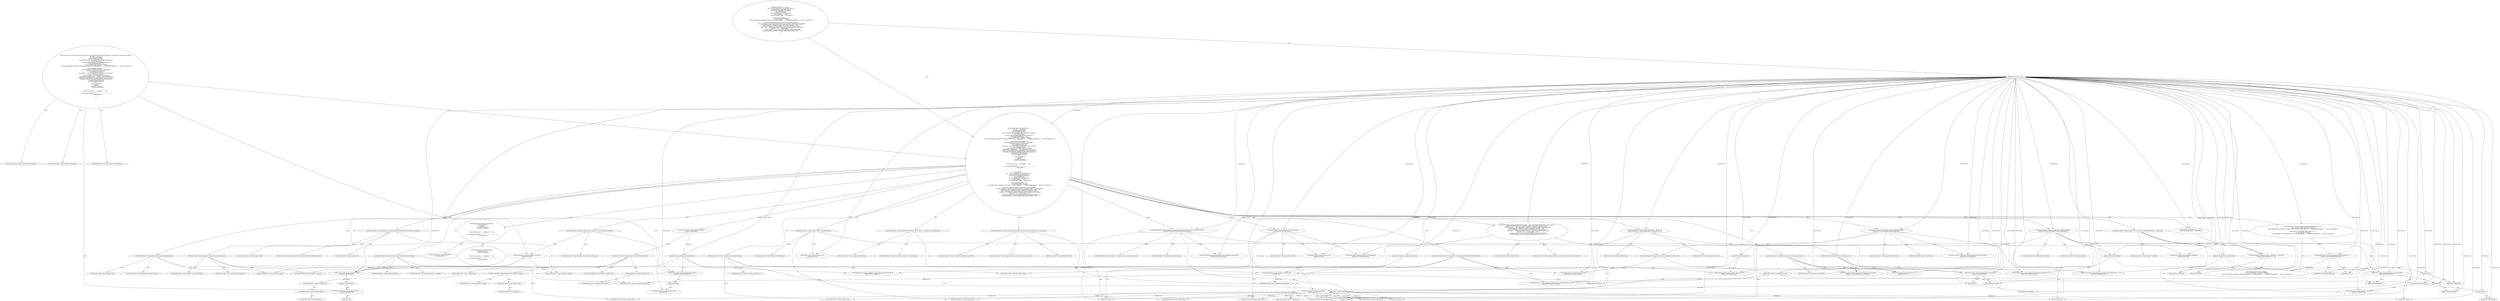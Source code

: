 digraph "Pattern" {
0 [label="runTestAntScript#?,String,String#22:INSERT
getJava#?#8:INSERT" shape=ellipse]
1 [label="runTestAntScript#?,String,String#2:\{
    Java java = new Java();
    java.setProject(project);
    java.setTaskName(\"java\");
    java.setClassname(\"org.apache.tools.ant.launch.Launcher\");
    java.setFork(true);
    AntUtil.transferCoberturaDataFileProperty(java);
    if (forkedJVMDebugPort > 0) \{
        java.createJvmarg().setValue(\"-Xdebug\");
        java.createJvmarg().setValue((\"-Xrunjdwp:transport=dt_socket,address=\" + forkedJVMDebugPort) + \",server=y,suspend=y\");
    \}
    java.createArg().setValue(\"-f\");
    java.createArg().setValue(BASEDIR + \"/build.xml\");
    java.createArg().setValue(target);
    java.setFailonerror(true);
    File output = Util.createTemporaryTextFile(\"cobertura-test\");
    java.setOutput(output);
    Path classpath = new Path(TestUtils.project);
    PathElement pathElement = classpath.new PathElement();
    pathElement.setPath(System.getProperty(\"java.class.path\"));
    classpath.add(TestUtils.getCoberturaDefaultClasspath());
    classpath.add(pathElement);
    java.setClasspath(classpath);
    try \{
        java.executeJava();
    \} finally \{
        if (output.exists()) \{
            System.out.println((((\"\n\n\nOutput from Ant for \" + testName) + \" test:\n----------------------------------------\n\") + Util.getText(output)) + \"----------------------------------------\");
            output.delete();
        \}
    \}
\}
getJava#?#3:\{
    java = ((Java) (getProject().createTask(\"java\")));
    java.setTaskName(getTaskName());
    java.setClassname(getClassName());
    java.setFork(true);
    java.setDir(getProject().getBaseDir());
    if (maxMemory != null) \{
        java.setJvmargs(\"-Xmx\" + maxMemory);
    \}
    if (forkedJVMDebugPort > 0) \{
        java.setJvmargs(\"-Xdebug\");
        java.setJvmargs((\"-Xrunjdwp:transport=dt_socket,address=\" + forkedJVMDebugPort) + \",server=y,suspend=y\");
    \}
    if (getClass().getClassLoader() instanceof AntClassLoader) \{
        String classpath = ((AntClassLoader) (getClass().getClassLoader())).getClasspath();
        createClasspath().setPath(StringUtil.replaceAll(classpath, \"%20\", \" \"));
    \} else if (getClass().getClassLoader() instanceof URLClassLoader) \{
        URL[] earls = ((URLClassLoader) (getClass().getClassLoader())).getURLs();
        for (int i = 0; i < earls.length; i++) \{
            String classpath = new File(earls[i].getFile()).getAbsolutePath();
            createClasspath().setPath(StringUtil.replaceAll(classpath, \"%20\", \" \"));
        \}
    \}
\}" shape=ellipse]
2 [label="runTestAntScript#?,String,String#2:private static void runTestAntScript(String testName, String target) throws IOException \{
    Java java = new Java();
    java.setProject(project);
    java.setTaskName(\"java\");
    java.setClassname(\"org.apache.tools.ant.launch.Launcher\");
    java.setFork(true);
    AntUtil.transferCoberturaDataFileProperty(java);
    if (forkedJVMDebugPort > 0) \{
        java.createJvmarg().setValue(\"-Xdebug\");
        java.createJvmarg().setValue((\"-Xrunjdwp:transport=dt_socket,address=\" + forkedJVMDebugPort) + \",server=y,suspend=y\");
    \}
    java.createArg().setValue(\"-f\");
    java.createArg().setValue(BASEDIR + \"/build.xml\");
    java.createArg().setValue(target);
    java.setFailonerror(true);
    File output = Util.createTemporaryTextFile(\"cobertura-test\");
    java.setOutput(output);
    Path classpath = new Path(TestUtils.project);
    PathElement pathElement = classpath.new PathElement();
    pathElement.setPath(System.getProperty(\"java.class.path\"));
    classpath.add(TestUtils.getCoberturaDefaultClasspath());
    classpath.add(pathElement);
    java.setClasspath(classpath);
    try \{
        java.executeJava();
    \} finally \{
        if (output.exists()) \{
            System.out.println((((\"\n\n\nOutput from Ant for \" + testName) + \" test:\n----------------------------------------\n\") + Util.getText(output)) + \"----------------------------------------\");
            output.delete();
        \}
    \}
\}" shape=ellipse]
3 [label="runTestAntScript#?,String,String#2:runTestAntScript" shape=ellipse]
4 [label="runTestAntScript#?,String,String#2:void
getJava#?#8:PlaceHold" shape=ellipse]
5 [label="runTestAntScript#?,String,String#2:String testName" shape=ellipse]
6 [label="runTestAntScript#?,String,String#2:String target" shape=ellipse]
7 [label="runTestAntScript#?,String,String#2:IOException
getJava#?#8:setFailonerror()" shape=ellipse]
8 [label="runTestAntScript#?,String,String#3:Java java = new Java()
getJava#?#4:java = ((Java) (getProject().createTask(\"java\")))" shape=ellipse]
9 [label="runTestAntScript#?,String,String#3:java
getJava#?#4:java" shape=ellipse]
10 [label="runTestAntScript#?,String,String#3:Java" shape=ellipse]
11 [label="runTestAntScript#?,String,String#3:new Java()" shape=ellipse]
12 [label="runTestAntScript#?,String,String#4:java.setProject(project)
getJava#?#8:java.setDir(getProject().getBaseDir())" shape=ellipse]
13 [label="runTestAntScript#?,String,String#4:setProject" shape=ellipse]
14 [label="runTestAntScript#?,String,String#4:java" shape=ellipse]
15 [label="runTestAntScript#?,String,String#4:setProject()
getJava#?#8:setDir()" shape=ellipse]
16 [label="runTestAntScript#?,String,String#4:project" shape=ellipse]
17 [label="runTestAntScript#?,String,String#5:java.setTaskName(\"java\")
getJava#?#5:java.setTaskName(getTaskName())" shape=ellipse]
18 [label="runTestAntScript#?,String,String#5:setTaskName" shape=ellipse]
19 [label="runTestAntScript#?,String,String#5:java" shape=ellipse]
20 [label="runTestAntScript#?,String,String#5:setTaskName(java.lang.String)
getJava#?#5:setTaskName()" shape=ellipse]
21 [label="runTestAntScript#?,String,String#5:\"java\"" shape=ellipse]
22 [label="runTestAntScript#?,String,String#6:java.setClassname(\"org.apache.tools.ant.launch.Launcher\")
getJava#?#6:java.setClassname(getClassName())" shape=ellipse]
23 [label="runTestAntScript#?,String,String#6:setClassname" shape=ellipse]
24 [label="runTestAntScript#?,String,String#6:java" shape=ellipse]
25 [label="runTestAntScript#?,String,String#6:setClassname(java.lang.String)
getJava#?#6:setClassname()" shape=ellipse]
26 [label="runTestAntScript#?,String,String#6:\"org.apache.tools.ant.launch.Launcher\"" shape=ellipse]
27 [label="runTestAntScript#?,String,String#7:java.setFork(true)
getJava#?#7:java.setFork(true)" shape=ellipse]
28 [label="runTestAntScript#?,String,String#7:setFork" shape=ellipse]
29 [label="runTestAntScript#?,String,String#7:java" shape=ellipse]
30 [label="runTestAntScript#?,String,String#7:setFork(boolean)
getJava#?#7:setFork(boolean)" shape=ellipse]
31 [label="runTestAntScript#?,String,String#7:true
getJava#?#7:true" shape=ellipse]
32 [label="runTestAntScript#?,String,String#8:AntUtil.transferCoberturaDataFileProperty(java)" shape=ellipse]
33 [label="runTestAntScript#?,String,String#8:transferCoberturaDataFileProperty
getJava#?#8:setFailonerror" shape=ellipse]
34 [label="runTestAntScript#?,String,String#8:AntUtil
getJava#?#18:AntClassLoader" shape=ellipse]
35 [label="runTestAntScript#?,String,String#8:transferCoberturaDataFileProperty(Java)
getJava#?#18:getClassLoader()" shape=ellipse]
36 [label="runTestAntScript#?,String,String#8:java" shape=ellipse]
37 [label="runTestAntScript#?,String,String#9:if (forkedJVMDebugPort > 0) \{
    java.createJvmarg().setValue(\"-Xdebug\");
    java.createJvmarg().setValue((\"-Xrunjdwp:transport=dt_socket,address=\" + forkedJVMDebugPort) + \",server=y,suspend=y\");
\}
getJava#?#12:if (forkedJVMDebugPort > 0) \{
    java.setJvmargs(\"-Xdebug\");
    java.setJvmargs((\"-Xrunjdwp:transport=dt_socket,address=\" + forkedJVMDebugPort) + \",server=y,suspend=y\");
\}" shape=ellipse]
38 [label="runTestAntScript#?,String,String#9:forkedJVMDebugPort > 0
getJava#?#12:forkedJVMDebugPort > 0" shape=ellipse]
39 [label="runTestAntScript#?,String,String#9:\{
    java.createJvmarg().setValue(\"-Xdebug\");
    java.createJvmarg().setValue((\"-Xrunjdwp:transport=dt_socket,address=\" + forkedJVMDebugPort) + \",server=y,suspend=y\");
\}" shape=ellipse]
40 [label="runTestAntScript#?,String,String#16:java.createArg().setValue(\"-f\")" shape=ellipse]
41 [label="runTestAntScript#?,String,String#16:setValue" shape=ellipse]
42 [label="runTestAntScript#?,String,String#16:java.createArg()
getJava#?#4:getProject()" shape=ellipse]
43 [label="runTestAntScript#?,String,String#16:setValue(java.lang.String)
getJava#?#4:createTask(java.lang.String)" shape=ellipse]
44 [label="runTestAntScript#?,String,String#16:\"-f\"
getJava#?#4:\"java\"" shape=ellipse]
45 [label="runTestAntScript#?,String,String#17:java.createArg().setValue(BASEDIR + \"/build.xml\")" shape=ellipse]
46 [label="runTestAntScript#?,String,String#17:setValue" shape=ellipse]
47 [label="runTestAntScript#?,String,String#17:java.createArg()
getJava#?#8:getProject()" shape=ellipse]
48 [label="runTestAntScript#?,String,String#17:setValue()
getJava#?#18:getClass()" shape=ellipse]
49 [label="runTestAntScript#?,String,String#17:BASEDIR + \"/build.xml\"
getJava#?#9:maxMemory != null" shape=ellipse]
50 [label="runTestAntScript#?,String,String#18:java.createArg().setValue(target)" shape=ellipse]
51 [label="runTestAntScript#?,String,String#18:setValue" shape=ellipse]
52 [label="runTestAntScript#?,String,String#18:java.createArg()" shape=ellipse]
53 [label="runTestAntScript#?,String,String#18:setValue(java.lang.String)
getJava#?#8:getBaseDir()" shape=ellipse]
54 [label="runTestAntScript#?,String,String#18:target
getJava#?#8:failOnError" shape=ellipse]
55 [label="runTestAntScript#?,String,String#19:java.setFailonerror(true)" shape=ellipse]
56 [label="runTestAntScript#?,String,String#19:setFailonerror" shape=ellipse]
57 [label="runTestAntScript#?,String,String#19:java" shape=ellipse]
58 [label="runTestAntScript#?,String,String#19:setFailonerror(boolean)
getJava#?#6:getClassName()" shape=ellipse]
59 [label="runTestAntScript#?,String,String#19:true
getJava#?#3:null" shape=ellipse]
60 [label="runTestAntScript#?,String,String#20:File output = Util.createTemporaryTextFile(\"cobertura-test\")
getJava#?#18:if (getClass().getClassLoader() instanceof AntClassLoader) \{
    String classpath = ((AntClassLoader) (getClass().getClassLoader())).getClasspath();
    createClasspath().setPath(StringUtil.replaceAll(classpath, \"%20\", \" \"));
\} else if (getClass().getClassLoader() instanceof URLClassLoader) \{
    URL[] earls = ((URLClassLoader) (getClass().getClassLoader())).getURLs();
    for (int i = 0; i < earls.length; i++) \{
        String classpath = new File(earls[i].getFile()).getAbsolutePath();
        createClasspath().setPath(StringUtil.replaceAll(classpath, \"%20\", \" \"));
    \}
\}" shape=ellipse]
61 [label="runTestAntScript#?,String,String#20:output" shape=ellipse]
62 [label="runTestAntScript#?,String,String#20:File" shape=ellipse]
63 [label="runTestAntScript#?,String,String#20:Util.createTemporaryTextFile(\"cobertura-test\")" shape=ellipse]
64 [label="runTestAntScript#?,String,String#21:java.setOutput(output)" shape=ellipse]
65 [label="runTestAntScript#?,String,String#21:setOutput" shape=ellipse]
66 [label="runTestAntScript#?,String,String#21:java" shape=ellipse]
67 [label="runTestAntScript#?,String,String#21:setOutput(File)
getJava#?#5:getTaskName()" shape=ellipse]
68 [label="runTestAntScript#?,String,String#21:output" shape=ellipse]
69 [label="runTestAntScript#?,String,String#22:Path classpath = new Path(TestUtils.project)" shape=ellipse]
70 [label="runTestAntScript#?,String,String#22:classpath
getJava#?#3:java" shape=ellipse]
71 [label="runTestAntScript#?,String,String#22:Path
getJava#?#8:" shape=ellipse]
72 [label="runTestAntScript#?,String,String#22:new Path(TestUtils.project)" shape=ellipse]
73 [label="runTestAntScript#?,String,String#23:PathElement pathElement = classpath.new PathElement()" shape=ellipse]
74 [label="runTestAntScript#?,String,String#23:pathElement
getJava#?#5:" shape=ellipse]
75 [label="runTestAntScript#?,String,String#23:PathElement" shape=ellipse]
76 [label="runTestAntScript#?,String,String#23:classpath.new PathElement()" shape=ellipse]
77 [label="runTestAntScript#?,String,String#24:pathElement.setPath(System.getProperty(\"java.class.path\"))" shape=ellipse]
78 [label="runTestAntScript#?,String,String#24:setPath" shape=ellipse]
79 [label="runTestAntScript#?,String,String#24:pathElement" shape=ellipse]
80 [label="runTestAntScript#?,String,String#24:setPath(java.lang.String)" shape=ellipse]
81 [label="runTestAntScript#?,String,String#24:System.getProperty(\"java.class.path\")" shape=ellipse]
82 [label="runTestAntScript#?,String,String#25:classpath.add(TestUtils.getCoberturaDefaultClasspath())" shape=ellipse]
83 [label="runTestAntScript#?,String,String#25:add" shape=ellipse]
84 [label="runTestAntScript#?,String,String#25:classpath" shape=ellipse]
85 [label="runTestAntScript#?,String,String#25:add()" shape=ellipse]
86 [label="runTestAntScript#?,String,String#25:TestUtils.getCoberturaDefaultClasspath()" shape=ellipse]
87 [label="runTestAntScript#?,String,String#26:classpath.add(pathElement)" shape=ellipse]
88 [label="runTestAntScript#?,String,String#26:add" shape=ellipse]
89 [label="runTestAntScript#?,String,String#26:classpath" shape=ellipse]
90 [label="runTestAntScript#?,String,String#26:add(PathElement)" shape=ellipse]
91 [label="runTestAntScript#?,String,String#26:pathElement" shape=ellipse]
92 [label="runTestAntScript#?,String,String#27:java.setClasspath(classpath)" shape=ellipse]
93 [label="runTestAntScript#?,String,String#27:setClasspath" shape=ellipse]
94 [label="runTestAntScript#?,String,String#27:java" shape=ellipse]
95 [label="runTestAntScript#?,String,String#27:setClasspath(Path)" shape=ellipse]
96 [label="runTestAntScript#?,String,String#27:classpath" shape=ellipse]
97 [label="runTestAntScript#?,String,String#28:try \{
    java.executeJava();
\} finally \{
    if (output.exists()) \{
        System.out.println((((\"\n\n\nOutput from Ant for \" + testName) + \" test:\n----------------------------------------\n\") + Util.getText(output)) + \"----------------------------------------\");
        output.delete();
    \}
\}" shape=ellipse]
98 [label="runTestAntScript#?,String,String#28:\{
    java.executeJava();
\}" shape=ellipse]
99 [label="runTestAntScript#?,String,String#30:\{
    if (output.exists()) \{
        System.out.println((((\"\n\n\nOutput from Ant for \" + testName) + \" test:\n----------------------------------------\n\") + Util.getText(output)) + \"----------------------------------------\");
        output.delete();
    \}
\}" shape=ellipse]
100 [label="runTestAntScript#?,String,String#22:java.setFailonerror(true)" shape=ellipse]
101 [label="runTestAntScript#?,String,String#22:setFailonerror" shape=ellipse]
102 [label="runTestAntScript#?,String,String#22:java" shape=ellipse]
103 [label="runTestAntScript#?,String,String#22:java" shape=ellipse]
104 [label="runTestAntScript#?,String,String#22:Java" shape=ellipse]
105 [label="runTestAntScript#?,String,String#22:" shape=ellipse]
106 [label="runTestAntScript#?,String,String#22:setFailonerror(boolean)" shape=ellipse]
107 [label="runTestAntScript#?,String,String#22:Java" shape=ellipse]
108 [label="runTestAntScript#?,String,String#22:" shape=ellipse]
109 [label="runTestAntScript#?,String,String#22:boolean" shape=ellipse]
110 [label="runTestAntScript#?,String,String#22:true" shape=ellipse]
111 [label="runTestAntScript#?,String,String#22:boolean" shape=ellipse]
112 [label="getJava#?#4:PlaceHold" shape=ellipse]
113 [label="getJava#?#3:if (java == null) \{
    java = ((Java) (getProject().createTask(\"java\")));
    java.setTaskName(getTaskName());
    java.setClassname(getClassName());
    java.setFork(true);
    java.setDir(getProject().getBaseDir());
    if (maxMemory != null) \{
        java.setJvmargs(\"-Xmx\" + maxMemory);
    \}
    if (forkedJVMDebugPort > 0) \{
        java.setJvmargs(\"-Xdebug\");
        java.setJvmargs((\"-Xrunjdwp:transport=dt_socket,address=\" + forkedJVMDebugPort) + \",server=y,suspend=y\");
    \}
    if (getClass().getClassLoader() instanceof AntClassLoader) \{
        String classpath = ((AntClassLoader) (getClass().getClassLoader())).getClasspath();
        createClasspath().setPath(StringUtil.replaceAll(classpath, \"%20\", \" \"));
    \} else if (getClass().getClassLoader() instanceof URLClassLoader) \{
        URL[] earls = ((URLClassLoader) (getClass().getClassLoader())).getURLs();
        for (int i = 0; i < earls.length; i++) \{
            String classpath = new File(earls[i].getFile()).getAbsolutePath();
            createClasspath().setPath(StringUtil.replaceAll(classpath, \"%20\", \" \"));
        \}
    \}
\}" shape=ellipse]
114 [label="getJava#?#3:java == null" shape=ellipse]
115 [label="getJava#?#8:java" shape=ellipse]
116 [label="getJava#?#18:" shape=ellipse]
117 [label="getJava#?#7:java" shape=ellipse]
118 [label="getJava#?#18:getClass()" shape=ellipse]
119 [label="getJava#?#4:((Java) (getProject().createTask(\"java\")))" shape=ellipse]
120 [label="getJava#?#9:maxMemory" shape=ellipse]
121 [label="getJava#?#9:null" shape=ellipse]
122 [label="getJava#?#4:" shape=ellipse]
123 [label="getJava#?#8:java.setFailonerror(failOnError)" shape=ellipse]
124 [label="getJava#?#5:java" shape=ellipse]
125 [label="getJava#?#5:getTaskName()" shape=ellipse]
126 [label="getJava#?#5:PlaceHold" shape=ellipse]
127 [label="getJava#?#6:java" shape=ellipse]
128 [label="getJava#?#8:java" shape=ellipse]
129 [label="getJava#?#18:getClass().getClassLoader()" shape=ellipse]
130 [label="getJava#?#9:if (maxMemory != null) \{
    java.setJvmargs(\"-Xmx\" + maxMemory);
\}" shape=ellipse]
131 [label="getJava#?#18:getClass().getClassLoader() instanceof AntClassLoader" shape=ellipse]
132 [label="getJava#?#6:PlaceHold" shape=ellipse]
133 [label="getJava#?#18:PlaceHold" shape=ellipse]
134 [label="getJava#?#8:getProject().getBaseDir()" shape=ellipse]
135 [label="getJava#?#8:" shape=ellipse]
136 [label="getJava#?#6:getClassName()" shape=ellipse]
137 [label="getJava#?#6:" shape=ellipse]
138 [label="getJava#?#8:" shape=ellipse]
139 [label="getJava#?#8:PlaceHold" shape=ellipse]
140 [label="getJava#?#12:forkedJVMDebugPort" shape=ellipse]
141 [label="getJava#?#12:0" shape=ellipse]
142 [label="getJava#?#8:java" shape=ellipse]
143 [label="getJava#?#8:failOnError" shape=ellipse]
144 [label="getJava#?#4:getProject()" shape=ellipse]
145 [label="getJava#?#8:getProject()" shape=ellipse]
0 -> 100 [label="Action:1"];
0 -> 123 [label="Action:1"];
1 -> 0 [label="Action:2"];
1 -> 8 [label="AST:2"];
1 -> 12 [label="AST:2"];
1 -> 17 [label="AST:2"];
1 -> 22 [label="AST:2"];
1 -> 27 [label="AST:2"];
1 -> 32 [label="AST:1"];
1 -> 37 [label="AST:2"];
1 -> 40 [label="AST:1"];
1 -> 45 [label="AST:1"];
1 -> 50 [label="AST:1"];
1 -> 55 [label="AST:1"];
1 -> 60 [label="AST:2"];
1 -> 64 [label="AST:1"];
1 -> 69 [label="AST:1"];
1 -> 73 [label="AST:1"];
1 -> 77 [label="AST:1"];
1 -> 82 [label="AST:1"];
1 -> 87 [label="AST:1"];
1 -> 92 [label="AST:1"];
1 -> 97 [label="AST:1"];
1 -> 130 [label="AST:1"];
2 -> 1 [label="AST:1"];
2 -> 3 [label="AST:1"];
2 -> 4 [label="AST:1"];
2 -> 5 [label="AST:1"];
2 -> 6 [label="AST:1"];
2 -> 7 [label="AST:1"];
4 -> 138 [label="AST:1"];
7 -> 142 [label="AST:1"];
8 -> 9 [label="AST:2"];
8 -> 10 [label="AST:1"];
8 -> 11 [label="AST:1"];
8 -> 119 [label="AST:1"];
9 -> 14 [label="Define Use:1"];
9 -> 19 [label="Define Use:1"];
9 -> 24 [label="Define Use:1"];
9 -> 29 [label="Define Use:1"];
9 -> 36 [label="Define Use:1"];
9 -> 57 [label="Define Use:1"];
9 -> 66 [label="Define Use:1"];
9 -> 94 [label="Define Use:1"];
9 -> 115 [label="Define Use:1"];
9 -> 115 [label="Data Dep:1"];
9 -> 115 [label="Control Dep:1"];
9 -> 117 [label="Define Use:1"];
9 -> 124 [label="Define Use:1"];
9 -> 127 [label="Define Use:1"];
9 -> 128 [label="Define Use:1"];
12 -> 13 [label="AST:1"];
12 -> 14 [label="AST:1"];
12 -> 15 [label="AST:2"];
12 -> 16 [label="AST:1"];
12 -> 128 [label="AST:1"];
12 -> 134 [label="AST:1"];
17 -> 18 [label="AST:1"];
17 -> 19 [label="AST:1"];
17 -> 20 [label="AST:2"];
17 -> 21 [label="AST:1"];
17 -> 124 [label="AST:1"];
17 -> 125 [label="AST:1"];
22 -> 23 [label="AST:1"];
22 -> 24 [label="AST:1"];
22 -> 25 [label="AST:2"];
22 -> 26 [label="AST:1"];
22 -> 127 [label="AST:1"];
22 -> 136 [label="AST:1"];
27 -> 28 [label="AST:1"];
27 -> 29 [label="AST:1"];
27 -> 30 [label="AST:2"];
27 -> 31 [label="AST:2"];
27 -> 117 [label="AST:1"];
32 -> 33 [label="AST:1"];
32 -> 34 [label="AST:1"];
32 -> 35 [label="AST:1"];
32 -> 36 [label="AST:1"];
37 -> 38 [label="AST:2"];
37 -> 39 [label="AST:1"];
38 -> 39 [label="Control Dep:1"];
38 -> 140 [label="AST:1"];
38 -> 141 [label="AST:1"];
40 -> 41 [label="AST:1"];
40 -> 42 [label="AST:1"];
40 -> 43 [label="AST:1"];
40 -> 44 [label="AST:1"];
42 -> 122 [label="AST:1"];
42 -> 144 [label="AST:1"];
45 -> 46 [label="AST:1"];
45 -> 47 [label="AST:1"];
45 -> 48 [label="AST:1"];
45 -> 49 [label="AST:1"];
47 -> 135 [label="AST:1"];
47 -> 145 [label="AST:1"];
49 -> 120 [label="AST:1"];
49 -> 121 [label="AST:1"];
50 -> 51 [label="AST:1"];
50 -> 52 [label="AST:1"];
50 -> 53 [label="AST:1"];
50 -> 54 [label="AST:1"];
54 -> 143 [label="AST:1"];
55 -> 56 [label="AST:1"];
55 -> 57 [label="AST:1"];
55 -> 58 [label="AST:1"];
55 -> 59 [label="AST:1"];
60 -> 61 [label="AST:1"];
60 -> 62 [label="AST:1"];
60 -> 63 [label="AST:1"];
60 -> 131 [label="AST:1"];
61 -> 68 [label="Define Use:1"];
64 -> 65 [label="AST:1"];
64 -> 66 [label="AST:1"];
64 -> 67 [label="AST:1"];
64 -> 68 [label="AST:1"];
69 -> 70 [label="AST:1"];
69 -> 71 [label="AST:1"];
69 -> 72 [label="AST:1"];
70 -> 84 [label="Define Use:1"];
70 -> 89 [label="Define Use:1"];
70 -> 96 [label="Define Use:1"];
73 -> 74 [label="AST:1"];
73 -> 75 [label="AST:1"];
73 -> 76 [label="AST:1"];
74 -> 79 [label="Define Use:1"];
74 -> 91 [label="Define Use:1"];
74 -> 126 [label="AST:1"];
77 -> 78 [label="AST:1"];
77 -> 79 [label="AST:1"];
77 -> 80 [label="AST:1"];
77 -> 81 [label="AST:1"];
82 -> 83 [label="AST:1"];
82 -> 84 [label="AST:1"];
82 -> 85 [label="AST:1"];
82 -> 86 [label="AST:1"];
87 -> 88 [label="AST:1"];
87 -> 89 [label="AST:1"];
87 -> 90 [label="AST:1"];
87 -> 91 [label="AST:1"];
92 -> 93 [label="AST:1"];
92 -> 94 [label="AST:1"];
92 -> 95 [label="AST:1"];
92 -> 96 [label="AST:1"];
97 -> 98 [label="AST:1"];
97 -> 99 [label="AST:1"];
100 -> 101 [label="AST:1"];
100 -> 102 [label="AST:1"];
100 -> 106 [label="AST:1"];
100 -> 110 [label="AST:1"];
102 -> 103 [label="AST:1"];
103 -> 104 [label="AST:1"];
104 -> 105 [label="AST:1"];
106 -> 107 [label="AST:1"];
106 -> 109 [label="AST:1"];
107 -> 108 [label="AST:1"];
110 -> 111 [label="AST:1"];
113 -> 114 [label="AST:1"];
113 -> 1 [label="AST:1"];
114 -> 112 [label="Control Dep:1"];
114 -> 70 [label="AST:1"];
114 -> 59 [label="AST:1"];
114 -> 1 [label="Control Dep:1"];
114 -> 8 [label="Control Dep:1"];
114 -> 9 [label="Control Dep:1"];
114 -> 119 [label="Control Dep:1"];
114 -> 43 [label="Control Dep:1"];
114 -> 42 [label="Control Dep:1"];
114 -> 144 [label="Control Dep:1"];
114 -> 122 [label="Control Dep:1"];
114 -> 44 [label="Control Dep:1"];
114 -> 17 [label="Control Dep:1"];
114 -> 20 [label="Control Dep:1"];
114 -> 124 [label="Control Dep:1"];
114 -> 125 [label="Control Dep:1"];
114 -> 67 [label="Control Dep:1"];
114 -> 74 [label="Control Dep:1"];
114 -> 126 [label="Control Dep:1"];
114 -> 22 [label="Control Dep:1"];
114 -> 25 [label="Control Dep:1"];
114 -> 127 [label="Control Dep:1"];
114 -> 136 [label="Control Dep:1"];
114 -> 58 [label="Control Dep:1"];
114 -> 137 [label="Control Dep:1"];
114 -> 132 [label="Control Dep:1"];
114 -> 27 [label="Control Dep:1"];
114 -> 30 [label="Control Dep:1"];
114 -> 117 [label="Control Dep:1"];
114 -> 31 [label="Control Dep:1"];
114 -> 12 [label="Control Dep:1"];
114 -> 15 [label="Control Dep:1"];
114 -> 128 [label="Control Dep:1"];
114 -> 134 [label="Control Dep:1"];
114 -> 53 [label="Control Dep:1"];
114 -> 47 [label="Control Dep:1"];
114 -> 145 [label="Control Dep:1"];
114 -> 135 [label="Control Dep:1"];
114 -> 139 [label="Control Dep:1"];
114 -> 130 [label="Control Dep:1"];
114 -> 49 [label="Control Dep:1"];
114 -> 120 [label="Control Dep:1"];
114 -> 121 [label="Control Dep:1"];
114 -> 37 [label="Control Dep:1"];
114 -> 38 [label="Control Dep:1"];
114 -> 140 [label="Control Dep:1"];
114 -> 141 [label="Control Dep:1"];
114 -> 60 [label="Control Dep:1"];
114 -> 131 [label="Control Dep:1"];
114 -> 129 [label="Control Dep:1"];
114 -> 35 [label="Control Dep:1"];
114 -> 118 [label="Control Dep:1"];
114 -> 48 [label="Control Dep:1"];
114 -> 116 [label="Control Dep:1"];
114 -> 133 [label="Control Dep:1"];
114 -> 34 [label="Control Dep:1"];
114 -> 115 [label="Control Dep:1"];
114 -> 7 [label="Control Dep:1"];
114 -> 54 [label="Control Dep:1"];
114 -> 123 [label="Control Dep:1"];
116 -> 133 [label="AST:1"];
118 -> 116 [label="AST:1"];
118 -> 48 [label="AST:1"];
119 -> 42 [label="AST:1"];
119 -> 43 [label="AST:1"];
119 -> 44 [label="AST:1"];
122 -> 112 [label="AST:1"];
122 -> 9 [label="Data Dep:1"];
123 -> 115 [label="AST:1"];
123 -> 33 [label="AST:1"];
123 -> 7 [label="AST:1"];
123 -> 54 [label="AST:1"];
125 -> 74 [label="AST:1"];
125 -> 67 [label="AST:1"];
129 -> 118 [label="AST:1"];
129 -> 35 [label="AST:1"];
130 -> 49 [label="AST:1"];
131 -> 129 [label="AST:1"];
131 -> 34 [label="AST:1"];
134 -> 47 [label="AST:1"];
134 -> 53 [label="AST:1"];
135 -> 139 [label="AST:1"];
136 -> 137 [label="AST:1"];
136 -> 58 [label="AST:1"];
137 -> 132 [label="AST:1"];
142 -> 71 [label="AST:1"];
143 -> 4 [label="AST:1"];
}